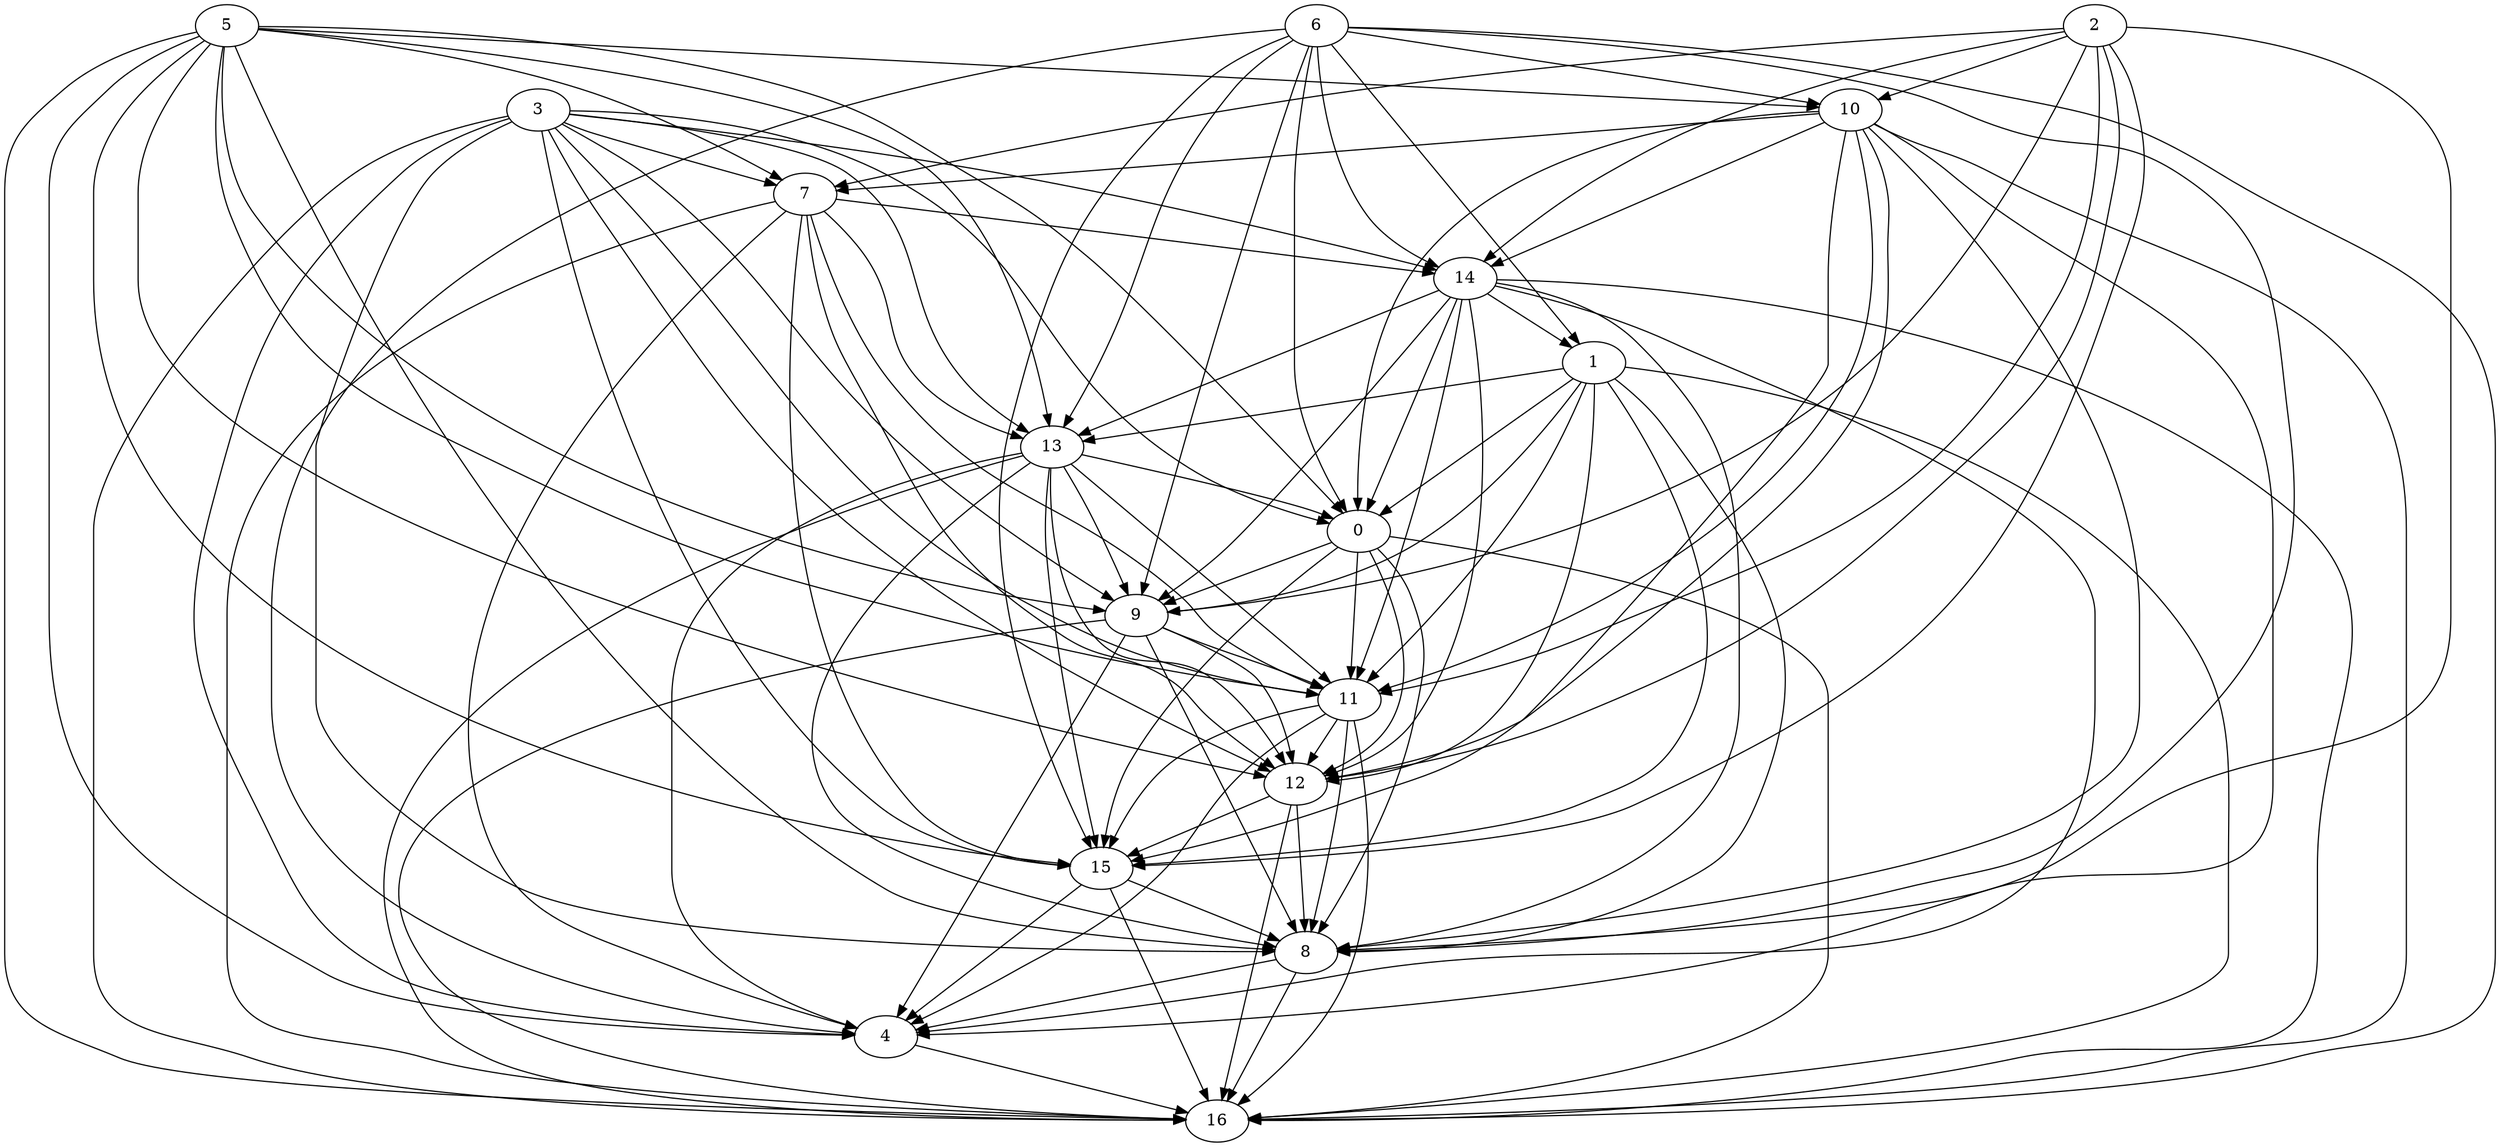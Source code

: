 digraph {
	"11" ["Start"=0,"Weight"=173,"Processor"=1];
	"12" ["Start"=1883,"Weight"=623,"Processor"=1];
	"13" ["Start"=1832,"Weight"=344,"Processor"=2];
	"14" ["Start"=1881,"Weight"=527,"Processor"=3];
	"15" ["Start"=2634,"Weight"=778,"Processor"=1];
	"16" ["Start"=3412,"Weight"=379,"Processor"=1];
	"0" ["Start"=3012,"Weight"=999,"Processor"=3];
	"1" ["Start"=3326,"Weight"=532,"Processor"=2];
	"2" ["Start"=0,"Weight"=888,"Processor"=4];
	"3" ["Start"=888,"Weight"=884,"Processor"=4];
	"4" ["Start"=3791,"Weight"=183,"Processor"=1];
	"5" ["Start"=1772,"Weight"=920,"Processor"=4];
	"6" ["Start"=2692,"Weight"=992,"Processor"=4];
	"7" ["Start"=3684,"Weight"=466,"Processor"=4];
	"8" ["Start"=4699,"Weight"=346,"Processor"=3];
	"9" ["Start"=4305,"Weight"=751,"Processor"=2];
	"10" ["Start"=4150,"Weight"=699,"Processor"=4];
	"0" -> "8" ["Weight"=975];
	"0" -> "9" ["Weight"=294];
	"1" -> "11" ["Weight"=521];
	"12" -> "16" ["Weight"=327];
	"1" -> "12" ["Weight"=207];
	"12" -> "15" ["Weight"=901];
	"1" -> "13" ["Weight"=609];
	"5" -> "10" ["Weight"=539];
	"11" -> "4" ["Weight"=339];
	"1" -> "15" ["Weight"=945];
	"5" -> "11" ["Weight"=690];
	"1" -> "16" ["Weight"=996];
	"5" -> "12" ["Weight"=481];
	"5" -> "13" ["Weight"=242];
	"11" -> "8" ["Weight"=596];
	"5" -> "15" ["Weight"=697];
	"9" -> "11" ["Weight"=653];
	"5" -> "16" ["Weight"=798];
	"9" -> "12" ["Weight"=231];
	"9" -> "4" ["Weight"=476];
	"9" -> "16" ["Weight"=112];
	"1" -> "0" ["Weight"=851];
	"9" -> "8" ["Weight"=544];
	"1" -> "8" ["Weight"=841];
	"1" -> "9" ["Weight"=632];
	"12" -> "8" ["Weight"=474];
	"2" -> "7" ["Weight"=539];
	"2" -> "8" ["Weight"=925];
	"2" -> "9" ["Weight"=193];
	"13" -> "0" ["Weight"=836];
	"0" -> "11" ["Weight"=892];
	"0" -> "12" ["Weight"=599];
	"11" -> "16" ["Weight"=788];
	"13" -> "4" ["Weight"=814];
	"11" -> "15" ["Weight"=967];
	"0" -> "15" ["Weight"=805];
	"0" -> "16" ["Weight"=645];
	"11" -> "12" ["Weight"=494];
	"13" -> "8" ["Weight"=198];
	"13" -> "9" ["Weight"=525];
	"4" -> "16" ["Weight"=439];
	"3" -> "0" ["Weight"=602];
	"8" -> "16" ["Weight"=709];
	"15" -> "16" ["Weight"=544];
	"3" -> "4" ["Weight"=423];
	"3" -> "7" ["Weight"=633];
	"3" -> "8" ["Weight"=400];
	"3" -> "9" ["Weight"=617];
	"10" -> "11" ["Weight"=620];
	"14" -> "0" ["Weight"=900];
	"14" -> "1" ["Weight"=918];
	"14" -> "4" ["Weight"=747];
	"14" -> "8" ["Weight"=375];
	"14" -> "9" ["Weight"=340];
	"15" -> "4" ["Weight"=817];
	"14" -> "13" ["Weight"=550];
	"3" -> "11" ["Weight"=785];
	"10" -> "16" ["Weight"=814];
	"14" -> "12" ["Weight"=246];
	"3" -> "12" ["Weight"=999];
	"10" -> "15" ["Weight"=953];
	"14" -> "11" ["Weight"=305];
	"15" -> "8" ["Weight"=136];
	"3" -> "13" ["Weight"=758];
	"10" -> "14" ["Weight"=536];
	"3" -> "14" ["Weight"=203];
	"3" -> "15" ["Weight"=945];
	"7" -> "11" ["Weight"=181];
	"10" -> "12" ["Weight"=995];
	"3" -> "16" ["Weight"=512];
	"7" -> "12" ["Weight"=680];
	"7" -> "13" ["Weight"=573];
	"7" -> "14" ["Weight"=884];
	"5" -> "0" ["Weight"=778];
	"7" -> "15" ["Weight"=672];
	"7" -> "16" ["Weight"=138];
	"5" -> "4" ["Weight"=793];
	"14" -> "16" ["Weight"=439];
	"5" -> "7" ["Weight"=215];
	"5" -> "8" ["Weight"=424];
	"5" -> "9" ["Weight"=548];
	"6" -> "0" ["Weight"=242];
	"6" -> "1" ["Weight"=607];
	"6" -> "4" ["Weight"=690];
	"6" -> "8" ["Weight"=224];
	"6" -> "9" ["Weight"=610];
	"13" -> "16" ["Weight"=819];
	"2" -> "10" ["Weight"=123];
	"13" -> "15" ["Weight"=458];
	"2" -> "11" ["Weight"=170];
	"2" -> "12" ["Weight"=964];
	"13" -> "12" ["Weight"=927];
	"2" -> "14" ["Weight"=326];
	"6" -> "10" ["Weight"=738];
	"13" -> "11" ["Weight"=359];
	"2" -> "15" ["Weight"=784];
	"6" -> "13" ["Weight"=840];
	"6" -> "14" ["Weight"=889];
	"6" -> "15" ["Weight"=153];
	"6" -> "16" ["Weight"=464];
	"7" -> "4" ["Weight"=251];
	"10" -> "0" ["Weight"=410];
	"10" -> "4" ["Weight"=232];
	"10" -> "7" ["Weight"=128];
	"10" -> "8" ["Weight"=360];
	"8" -> "4" ["Weight"=949];
}
